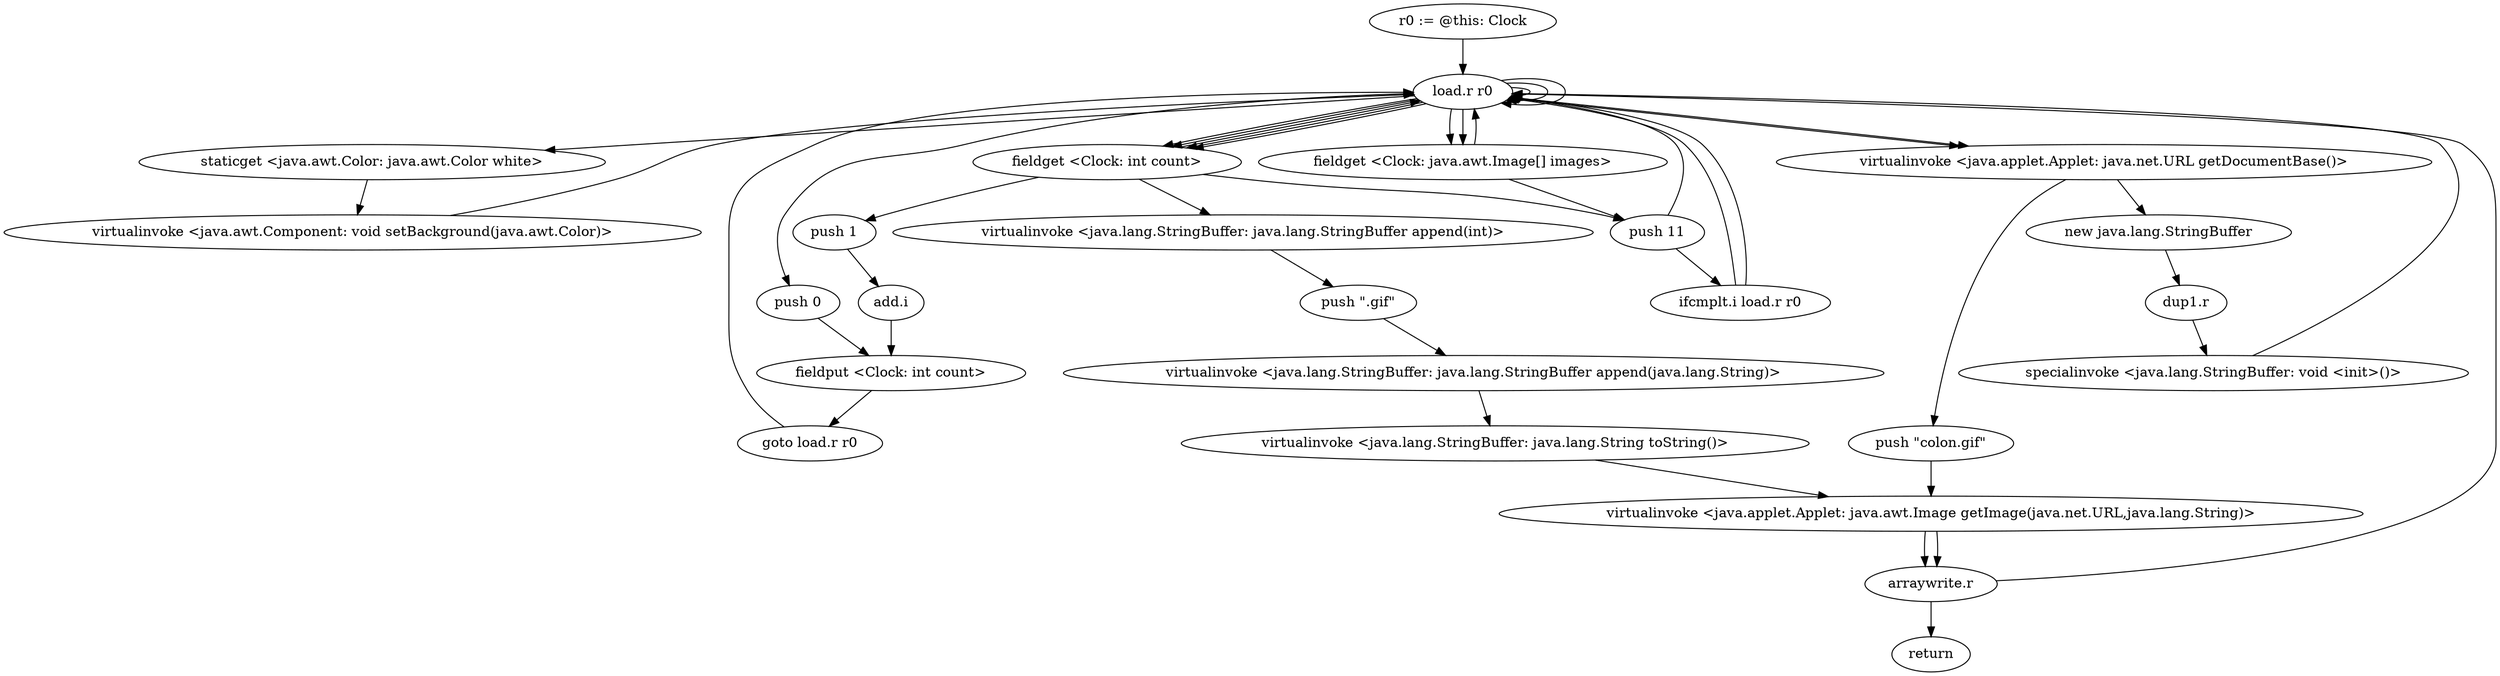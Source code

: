 digraph "" {
    "r0 := @this: Clock"
    "load.r r0"
    "r0 := @this: Clock"->"load.r r0";
    "staticget <java.awt.Color: java.awt.Color white>"
    "load.r r0"->"staticget <java.awt.Color: java.awt.Color white>";
    "virtualinvoke <java.awt.Component: void setBackground(java.awt.Color)>"
    "staticget <java.awt.Color: java.awt.Color white>"->"virtualinvoke <java.awt.Component: void setBackground(java.awt.Color)>";
    "virtualinvoke <java.awt.Component: void setBackground(java.awt.Color)>"->"load.r r0";
    "push 0"
    "load.r r0"->"push 0";
    "fieldput <Clock: int count>"
    "push 0"->"fieldput <Clock: int count>";
    "goto load.r r0"
    "fieldput <Clock: int count>"->"goto load.r r0";
    "goto load.r r0"->"load.r r0";
    "fieldget <Clock: int count>"
    "load.r r0"->"fieldget <Clock: int count>";
    "push 11"
    "fieldget <Clock: int count>"->"push 11";
    "ifcmplt.i load.r r0"
    "push 11"->"ifcmplt.i load.r r0";
    "ifcmplt.i load.r r0"->"load.r r0";
    "fieldget <Clock: java.awt.Image[] images>"
    "load.r r0"->"fieldget <Clock: java.awt.Image[] images>";
    "fieldget <Clock: java.awt.Image[] images>"->"push 11";
    "push 11"->"load.r r0";
    "load.r r0"->"load.r r0";
    "virtualinvoke <java.applet.Applet: java.net.URL getDocumentBase()>"
    "load.r r0"->"virtualinvoke <java.applet.Applet: java.net.URL getDocumentBase()>";
    "push \"colon.gif\""
    "virtualinvoke <java.applet.Applet: java.net.URL getDocumentBase()>"->"push \"colon.gif\"";
    "virtualinvoke <java.applet.Applet: java.awt.Image getImage(java.net.URL,java.lang.String)>"
    "push \"colon.gif\""->"virtualinvoke <java.applet.Applet: java.awt.Image getImage(java.net.URL,java.lang.String)>";
    "arraywrite.r"
    "virtualinvoke <java.applet.Applet: java.awt.Image getImage(java.net.URL,java.lang.String)>"->"arraywrite.r";
    "return"
    "arraywrite.r"->"return";
    "ifcmplt.i load.r r0"->"load.r r0";
    "load.r r0"->"fieldget <Clock: java.awt.Image[] images>";
    "fieldget <Clock: java.awt.Image[] images>"->"load.r r0";
    "load.r r0"->"fieldget <Clock: int count>";
    "fieldget <Clock: int count>"->"load.r r0";
    "load.r r0"->"load.r r0";
    "load.r r0"->"virtualinvoke <java.applet.Applet: java.net.URL getDocumentBase()>";
    "new java.lang.StringBuffer"
    "virtualinvoke <java.applet.Applet: java.net.URL getDocumentBase()>"->"new java.lang.StringBuffer";
    "dup1.r"
    "new java.lang.StringBuffer"->"dup1.r";
    "specialinvoke <java.lang.StringBuffer: void <init>()>"
    "dup1.r"->"specialinvoke <java.lang.StringBuffer: void <init>()>";
    "specialinvoke <java.lang.StringBuffer: void <init>()>"->"load.r r0";
    "load.r r0"->"fieldget <Clock: int count>";
    "virtualinvoke <java.lang.StringBuffer: java.lang.StringBuffer append(int)>"
    "fieldget <Clock: int count>"->"virtualinvoke <java.lang.StringBuffer: java.lang.StringBuffer append(int)>";
    "push \".gif\""
    "virtualinvoke <java.lang.StringBuffer: java.lang.StringBuffer append(int)>"->"push \".gif\"";
    "virtualinvoke <java.lang.StringBuffer: java.lang.StringBuffer append(java.lang.String)>"
    "push \".gif\""->"virtualinvoke <java.lang.StringBuffer: java.lang.StringBuffer append(java.lang.String)>";
    "virtualinvoke <java.lang.StringBuffer: java.lang.String toString()>"
    "virtualinvoke <java.lang.StringBuffer: java.lang.StringBuffer append(java.lang.String)>"->"virtualinvoke <java.lang.StringBuffer: java.lang.String toString()>";
    "virtualinvoke <java.lang.StringBuffer: java.lang.String toString()>"->"virtualinvoke <java.applet.Applet: java.awt.Image getImage(java.net.URL,java.lang.String)>";
    "virtualinvoke <java.applet.Applet: java.awt.Image getImage(java.net.URL,java.lang.String)>"->"arraywrite.r";
    "arraywrite.r"->"load.r r0";
    "load.r r0"->"load.r r0";
    "load.r r0"->"fieldget <Clock: int count>";
    "push 1"
    "fieldget <Clock: int count>"->"push 1";
    "add.i"
    "push 1"->"add.i";
    "add.i"->"fieldput <Clock: int count>";
}

